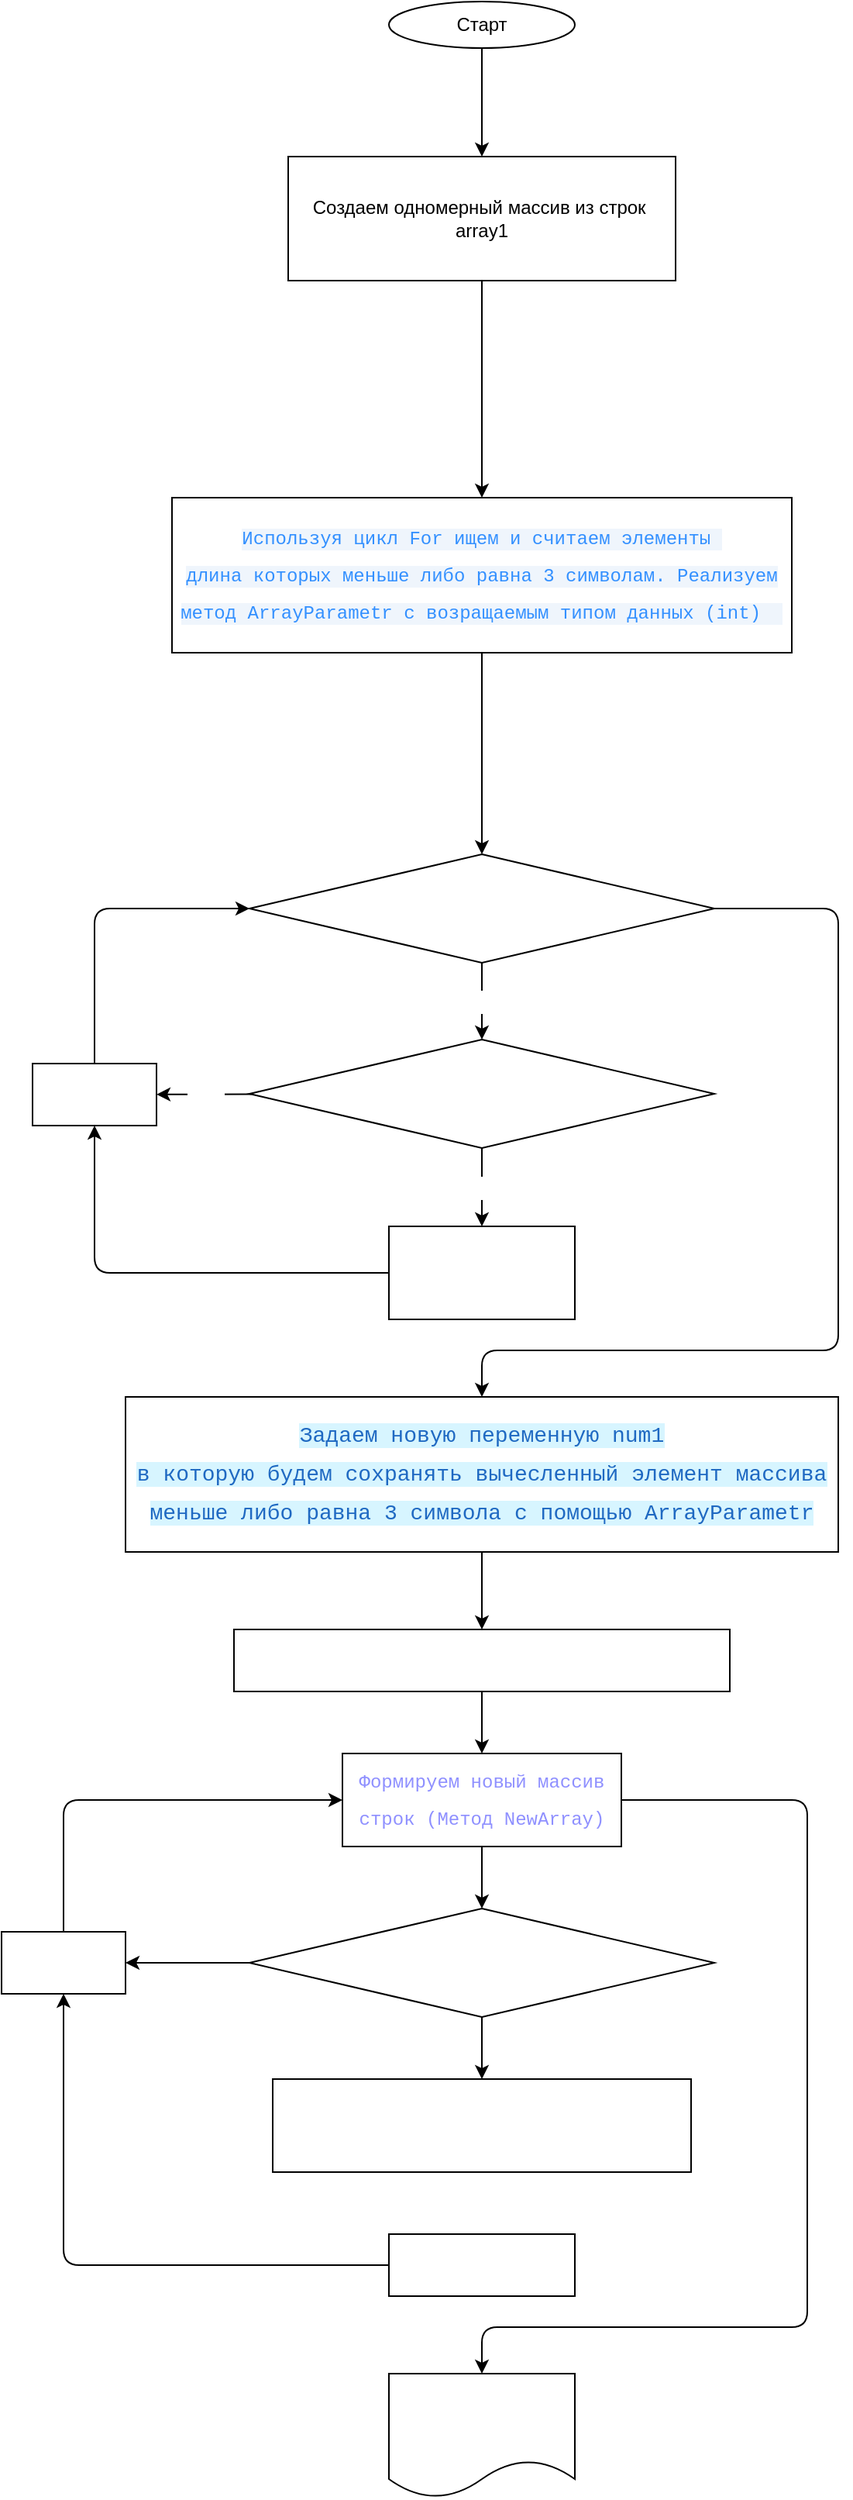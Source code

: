 <mxfile version="21.5.0" type="device">
  <diagram id="Crcx2El_cxQW_zQhNYuJ" name="Страница 1">
    <mxGraphModel dx="1036" dy="1783" grid="1" gridSize="10" guides="1" tooltips="1" connect="1" arrows="1" fold="1" page="1" pageScale="1" pageWidth="827" pageHeight="1169" math="0" shadow="0">
      <root>
        <mxCell id="0" />
        <mxCell id="1" parent="0" />
        <mxCell id="4" value="" style="edgeStyle=none;html=1;" parent="1" source="2" target="3" edge="1">
          <mxGeometry relative="1" as="geometry" />
        </mxCell>
        <mxCell id="2" value="Старт" style="ellipse;whiteSpace=wrap;html=1;" parent="1" vertex="1">
          <mxGeometry x="340" y="-120" width="120" height="30" as="geometry" />
        </mxCell>
        <mxCell id="38" value="" style="edgeStyle=none;html=1;fontSize=14;fontColor=#FFFFFF;entryX=0.5;entryY=0;entryDx=0;entryDy=0;" parent="1" source="3" edge="1">
          <mxGeometry relative="1" as="geometry">
            <mxPoint x="400" y="200" as="targetPoint" />
          </mxGeometry>
        </mxCell>
        <mxCell id="3" value="Создаем одномерный массив из строк&amp;nbsp; array1" style="rounded=0;whiteSpace=wrap;html=1;" parent="1" vertex="1">
          <mxGeometry x="275" y="-20" width="250" height="80" as="geometry" />
        </mxCell>
        <mxCell id="12" value="" style="edgeStyle=none;html=1;fontSize=12;fontColor=#FFFFFF;" parent="1" source="7" target="9" edge="1">
          <mxGeometry relative="1" as="geometry" />
        </mxCell>
        <mxCell id="7" value="&lt;div style=&quot;font-family: consolas, &amp;quot;courier new&amp;quot;, monospace; line-height: 24px;&quot;&gt;&lt;div style=&quot;line-height: 24px;&quot;&gt;&lt;span style=&quot;background-color: rgb(239, 245, 252);&quot;&gt;&lt;font color=&quot;#3390ff&quot;&gt;Используя цикл For&lt;/font&gt;&lt;/span&gt;&lt;span style=&quot;color: rgb(51, 144, 255); background-color: rgb(239, 245, 252);&quot;&gt;&amp;nbsp;ищем и считаем элементы&amp;nbsp;&lt;/span&gt;&lt;/div&gt;&lt;div style=&quot;line-height: 24px;&quot;&gt;&lt;span style=&quot;background-color: rgb(239, 245, 252);&quot;&gt;&lt;font color=&quot;#3390ff&quot;&gt;длина которых меньше либо равна 3 символам. Реализуем метод ArrayParametr с возращаемым типом данных (int)&amp;nbsp;&amp;nbsp;&lt;/font&gt;&lt;/span&gt;&lt;/div&gt;&lt;/div&gt;" style="rounded=0;whiteSpace=wrap;html=1;" parent="1" vertex="1">
          <mxGeometry x="200" y="200" width="400" height="100" as="geometry" />
        </mxCell>
        <mxCell id="11" value="ДА" style="edgeStyle=none;html=1;fontSize=12;fontColor=#FFFFFF;" parent="1" source="9" target="10" edge="1">
          <mxGeometry relative="1" as="geometry">
            <Array as="points">
              <mxPoint x="400" y="530" />
            </Array>
          </mxGeometry>
        </mxCell>
        <mxCell id="20" style="edgeStyle=none;html=1;exitX=1;exitY=0.5;exitDx=0;exitDy=0;entryX=0.5;entryY=0;entryDx=0;entryDy=0;fontSize=12;fontColor=#FFFFFF;" parent="1" source="9" target="19" edge="1">
          <mxGeometry relative="1" as="geometry">
            <Array as="points">
              <mxPoint x="630" y="465" />
              <mxPoint x="630" y="750" />
              <mxPoint x="400" y="750" />
            </Array>
          </mxGeometry>
        </mxCell>
        <mxCell id="9" value="Условие пока&lt;br&gt;i &amp;lt; длина массива Array&amp;nbsp;" style="rhombus;whiteSpace=wrap;html=1;labelBackgroundColor=none;fontSize=12;fontColor=#FFFFFF;" parent="1" vertex="1">
          <mxGeometry x="250" y="430" width="300" height="70" as="geometry" />
        </mxCell>
        <mxCell id="14" value="Да" style="edgeStyle=none;html=1;fontSize=12;fontColor=#FFFFFF;" parent="1" source="10" target="13" edge="1">
          <mxGeometry relative="1" as="geometry" />
        </mxCell>
        <mxCell id="17" value="НЕТ" style="edgeStyle=none;html=1;fontSize=12;fontColor=#FFFFFF;" parent="1" source="10" target="15" edge="1">
          <mxGeometry relative="1" as="geometry" />
        </mxCell>
        <mxCell id="10" value="Array[ i ] &amp;lt;= length" style="rhombus;whiteSpace=wrap;html=1;labelBackgroundColor=none;fontSize=12;fontColor=#FFFFFF;" parent="1" vertex="1">
          <mxGeometry x="250" y="549.5" width="300" height="70" as="geometry" />
        </mxCell>
        <mxCell id="16" style="edgeStyle=none;html=1;exitX=0;exitY=0.5;exitDx=0;exitDy=0;entryX=0.5;entryY=1;entryDx=0;entryDy=0;fontSize=12;fontColor=#FFFFFF;" parent="1" source="13" target="15" edge="1">
          <mxGeometry relative="1" as="geometry">
            <Array as="points">
              <mxPoint x="150" y="700" />
            </Array>
          </mxGeometry>
        </mxCell>
        <mxCell id="13" value="result = result +1" style="rounded=0;whiteSpace=wrap;html=1;labelBackgroundColor=none;fontSize=12;fontColor=#FFFFFF;" parent="1" vertex="1">
          <mxGeometry x="340" y="670" width="120" height="60" as="geometry" />
        </mxCell>
        <mxCell id="18" style="edgeStyle=none;html=1;exitX=0.5;exitY=0;exitDx=0;exitDy=0;entryX=0;entryY=0.5;entryDx=0;entryDy=0;fontSize=12;fontColor=#FFFFFF;" parent="1" source="15" target="9" edge="1">
          <mxGeometry relative="1" as="geometry">
            <Array as="points">
              <mxPoint x="150" y="465" />
            </Array>
          </mxGeometry>
        </mxCell>
        <mxCell id="15" value="i = i+1" style="rounded=0;whiteSpace=wrap;html=1;labelBackgroundColor=none;fontSize=12;fontColor=#FFFFFF;" parent="1" vertex="1">
          <mxGeometry x="110" y="565" width="80" height="40" as="geometry" />
        </mxCell>
        <mxCell id="22" value="" style="edgeStyle=none;html=1;fontSize=12;fontColor=#FFFFFF;" parent="1" source="19" target="21" edge="1">
          <mxGeometry relative="1" as="geometry" />
        </mxCell>
        <mxCell id="19" value="&lt;div style=&quot;font-family: consolas, &amp;quot;courier new&amp;quot;, monospace; line-height: 24px;&quot;&gt;&lt;font color=&quot;#1f69c2&quot; style=&quot;font-size: 14px; background-color: rgb(215, 245, 255);&quot;&gt;Задаем новую переменную num1&lt;/font&gt;&lt;/div&gt;&lt;div style=&quot;font-family: consolas, &amp;quot;courier new&amp;quot;, monospace; line-height: 24px;&quot;&gt;&lt;font style=&quot;&quot; color=&quot;#1f69c2&quot;&gt;&lt;font style=&quot;font-size: 14px; background-color: rgb(215, 245, 255);&quot;&gt;в которую будем сохранять вычесленный элемент массива меньше либо равна 3 символа с помощью ArrayParametr&lt;/font&gt;&lt;/font&gt;&lt;/div&gt;" style="rounded=0;whiteSpace=wrap;html=1;labelBackgroundColor=none;fontSize=12;fontColor=#FFFFFF;" parent="1" vertex="1">
          <mxGeometry x="170" y="780" width="460" height="100" as="geometry" />
        </mxCell>
        <mxCell id="24" value="" style="edgeStyle=none;html=1;fontSize=14;fontColor=#FFFFFF;" parent="1" source="21" target="23" edge="1">
          <mxGeometry relative="1" as="geometry" />
        </mxCell>
        <mxCell id="21" value="Задаем новый массив строк , в который будем выводит найденые элементы." style="rounded=0;whiteSpace=wrap;html=1;labelBackgroundColor=none;fontSize=12;fontColor=#FFFFFF;" parent="1" vertex="1">
          <mxGeometry x="240" y="930" width="320" height="40" as="geometry" />
        </mxCell>
        <mxCell id="26" value="" style="edgeStyle=none;html=1;fontSize=14;fontColor=#FFFFFF;" parent="1" source="23" target="25" edge="1">
          <mxGeometry relative="1" as="geometry" />
        </mxCell>
        <mxCell id="35" style="edgeStyle=none;html=1;exitX=1;exitY=0.5;exitDx=0;exitDy=0;entryX=0.5;entryY=0;entryDx=0;entryDy=0;fontSize=14;fontColor=#FFFFFF;" parent="1" source="23" target="34" edge="1">
          <mxGeometry relative="1" as="geometry">
            <Array as="points">
              <mxPoint x="610" y="1040" />
              <mxPoint x="610" y="1380" />
              <mxPoint x="400" y="1380" />
            </Array>
          </mxGeometry>
        </mxCell>
        <mxCell id="23" value="&lt;div style=&quot;font-family: consolas, &amp;quot;courier new&amp;quot;, monospace; line-height: 24px;&quot;&gt;&lt;div style=&quot;line-height: 24px;&quot;&gt;&lt;span style=&quot;background-color: rgb(255, 255, 255);&quot;&gt;&lt;font color=&quot;#8f90ff&quot;&gt;Формируем новый массив строк (Метод NewArray)&lt;/font&gt;&lt;/span&gt;&lt;/div&gt;&lt;/div&gt;" style="rounded=0;whiteSpace=wrap;html=1;" parent="1" vertex="1">
          <mxGeometry x="310" y="1010" width="180" height="60" as="geometry" />
        </mxCell>
        <mxCell id="28" value="" style="edgeStyle=none;html=1;fontSize=14;fontColor=#FFFFFF;" parent="1" source="25" target="27" edge="1">
          <mxGeometry relative="1" as="geometry" />
        </mxCell>
        <mxCell id="30" value="" style="edgeStyle=none;html=1;fontSize=14;fontColor=#FFFFFF;" parent="1" source="25" target="29" edge="1">
          <mxGeometry relative="1" as="geometry" />
        </mxCell>
        <mxCell id="25" value="Array[ i ] &amp;lt;= length" style="rhombus;whiteSpace=wrap;html=1;labelBackgroundColor=none;fontSize=12;fontColor=#FFFFFF;" parent="1" vertex="1">
          <mxGeometry x="250" y="1110" width="300" height="70" as="geometry" />
        </mxCell>
        <mxCell id="33" style="edgeStyle=none;html=1;exitX=0.5;exitY=0;exitDx=0;exitDy=0;entryX=0;entryY=0.5;entryDx=0;entryDy=0;fontSize=14;fontColor=#FFFFFF;" parent="1" source="27" target="23" edge="1">
          <mxGeometry relative="1" as="geometry">
            <Array as="points">
              <mxPoint x="130" y="1040" />
            </Array>
          </mxGeometry>
        </mxCell>
        <mxCell id="27" value="i = i+1" style="rounded=0;whiteSpace=wrap;html=1;labelBackgroundColor=none;fontSize=12;fontColor=#FFFFFF;" parent="1" vertex="1">
          <mxGeometry x="90" y="1125" width="80" height="40" as="geometry" />
        </mxCell>
        <mxCell id="29" value="NewArray[temp] = array[i]" style="rounded=0;whiteSpace=wrap;html=1;labelBackgroundColor=none;fontSize=14;fontColor=#FFFFFF;" parent="1" vertex="1">
          <mxGeometry x="265" y="1220" width="270" height="60" as="geometry" />
        </mxCell>
        <mxCell id="32" style="edgeStyle=none;html=1;exitX=0;exitY=0.5;exitDx=0;exitDy=0;entryX=0.5;entryY=1;entryDx=0;entryDy=0;fontSize=14;fontColor=#FFFFFF;" parent="1" source="31" target="27" edge="1">
          <mxGeometry relative="1" as="geometry">
            <Array as="points">
              <mxPoint x="130" y="1340" />
            </Array>
          </mxGeometry>
        </mxCell>
        <mxCell id="31" value="&lt;span&gt;temp =&amp;nbsp;&lt;/span&gt;temp + 1" style="rounded=0;whiteSpace=wrap;html=1;labelBackgroundColor=none;fontSize=14;fontColor=#FFFFFF;" parent="1" vertex="1">
          <mxGeometry x="340" y="1320" width="120" height="40" as="geometry" />
        </mxCell>
        <mxCell id="34" value="Печать" style="shape=document;whiteSpace=wrap;html=1;boundedLbl=1;labelBackgroundColor=none;fontSize=14;fontColor=#FFFFFF;" parent="1" vertex="1">
          <mxGeometry x="340" y="1410" width="120" height="80" as="geometry" />
        </mxCell>
      </root>
    </mxGraphModel>
  </diagram>
</mxfile>
